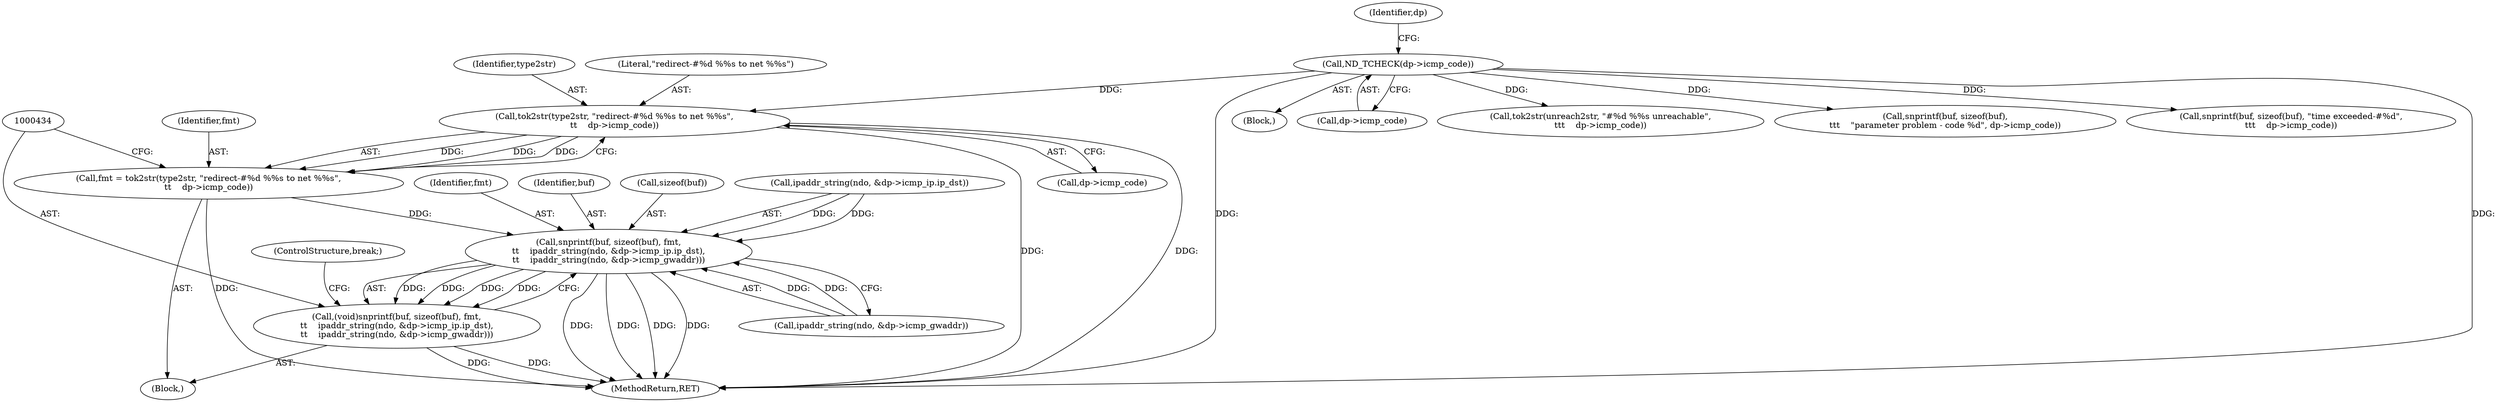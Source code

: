 digraph "0_tcpdump_2b62d1dda41590db29368ec7ba5f4faf3464765a@pointer" {
"1000427" [label="(Call,tok2str(type2str, \"redirect-#%d %%s to net %%s\",\n\t\t    dp->icmp_code))"];
"1000154" [label="(Call,ND_TCHECK(dp->icmp_code))"];
"1000425" [label="(Call,fmt = tok2str(type2str, \"redirect-#%d %%s to net %%s\",\n\t\t    dp->icmp_code))"];
"1000435" [label="(Call,snprintf(buf, sizeof(buf), fmt,\n\t\t    ipaddr_string(ndo, &dp->icmp_ip.ip_dst),\n\t\t    ipaddr_string(ndo, &dp->icmp_gwaddr)))"];
"1000433" [label="(Call,(void)snprintf(buf, sizeof(buf), fmt,\n\t\t    ipaddr_string(ndo, &dp->icmp_ip.ip_dst),\n\t\t    ipaddr_string(ndo, &dp->icmp_gwaddr)))"];
"1000427" [label="(Call,tok2str(type2str, \"redirect-#%d %%s to net %%s\",\n\t\t    dp->icmp_code))"];
"1000439" [label="(Identifier,fmt)"];
"1000115" [label="(Block,)"];
"1000436" [label="(Identifier,buf)"];
"1000155" [label="(Call,dp->icmp_code)"];
"1000425" [label="(Call,fmt = tok2str(type2str, \"redirect-#%d %%s to net %%s\",\n\t\t    dp->icmp_code))"];
"1000162" [label="(Block,)"];
"1000428" [label="(Identifier,type2str)"];
"1000395" [label="(Call,tok2str(unreach2str, \"#%d %%s unreachable\",\n\t\t\t    dp->icmp_code))"];
"1000433" [label="(Call,(void)snprintf(buf, sizeof(buf), fmt,\n\t\t    ipaddr_string(ndo, &dp->icmp_ip.ip_dst),\n\t\t    ipaddr_string(ndo, &dp->icmp_gwaddr)))"];
"1000454" [label="(ControlStructure,break;)"];
"1000437" [label="(Call,sizeof(buf))"];
"1000426" [label="(Identifier,fmt)"];
"1000718" [label="(Call,snprintf(buf, sizeof(buf),\n\t\t\t    \"parameter problem - code %d\", dp->icmp_code))"];
"1001260" [label="(MethodReturn,RET)"];
"1000430" [label="(Call,dp->icmp_code)"];
"1000435" [label="(Call,snprintf(buf, sizeof(buf), fmt,\n\t\t    ipaddr_string(ndo, &dp->icmp_ip.ip_dst),\n\t\t    ipaddr_string(ndo, &dp->icmp_gwaddr)))"];
"1000701" [label="(Call,snprintf(buf, sizeof(buf), \"time exceeded-#%d\",\n\t\t\t    dp->icmp_code))"];
"1000429" [label="(Literal,\"redirect-#%d %%s to net %%s\")"];
"1000154" [label="(Call,ND_TCHECK(dp->icmp_code))"];
"1000160" [label="(Identifier,dp)"];
"1000448" [label="(Call,ipaddr_string(ndo, &dp->icmp_gwaddr))"];
"1000440" [label="(Call,ipaddr_string(ndo, &dp->icmp_ip.ip_dst))"];
"1000427" -> "1000425"  [label="AST: "];
"1000427" -> "1000430"  [label="CFG: "];
"1000428" -> "1000427"  [label="AST: "];
"1000429" -> "1000427"  [label="AST: "];
"1000430" -> "1000427"  [label="AST: "];
"1000425" -> "1000427"  [label="CFG: "];
"1000427" -> "1001260"  [label="DDG: "];
"1000427" -> "1001260"  [label="DDG: "];
"1000427" -> "1000425"  [label="DDG: "];
"1000427" -> "1000425"  [label="DDG: "];
"1000427" -> "1000425"  [label="DDG: "];
"1000154" -> "1000427"  [label="DDG: "];
"1000154" -> "1000115"  [label="AST: "];
"1000154" -> "1000155"  [label="CFG: "];
"1000155" -> "1000154"  [label="AST: "];
"1000160" -> "1000154"  [label="CFG: "];
"1000154" -> "1001260"  [label="DDG: "];
"1000154" -> "1001260"  [label="DDG: "];
"1000154" -> "1000395"  [label="DDG: "];
"1000154" -> "1000701"  [label="DDG: "];
"1000154" -> "1000718"  [label="DDG: "];
"1000425" -> "1000162"  [label="AST: "];
"1000426" -> "1000425"  [label="AST: "];
"1000434" -> "1000425"  [label="CFG: "];
"1000425" -> "1001260"  [label="DDG: "];
"1000425" -> "1000435"  [label="DDG: "];
"1000435" -> "1000433"  [label="AST: "];
"1000435" -> "1000448"  [label="CFG: "];
"1000436" -> "1000435"  [label="AST: "];
"1000437" -> "1000435"  [label="AST: "];
"1000439" -> "1000435"  [label="AST: "];
"1000440" -> "1000435"  [label="AST: "];
"1000448" -> "1000435"  [label="AST: "];
"1000433" -> "1000435"  [label="CFG: "];
"1000435" -> "1001260"  [label="DDG: "];
"1000435" -> "1001260"  [label="DDG: "];
"1000435" -> "1001260"  [label="DDG: "];
"1000435" -> "1001260"  [label="DDG: "];
"1000435" -> "1000433"  [label="DDG: "];
"1000435" -> "1000433"  [label="DDG: "];
"1000435" -> "1000433"  [label="DDG: "];
"1000435" -> "1000433"  [label="DDG: "];
"1000440" -> "1000435"  [label="DDG: "];
"1000440" -> "1000435"  [label="DDG: "];
"1000448" -> "1000435"  [label="DDG: "];
"1000448" -> "1000435"  [label="DDG: "];
"1000433" -> "1000162"  [label="AST: "];
"1000434" -> "1000433"  [label="AST: "];
"1000454" -> "1000433"  [label="CFG: "];
"1000433" -> "1001260"  [label="DDG: "];
"1000433" -> "1001260"  [label="DDG: "];
}
